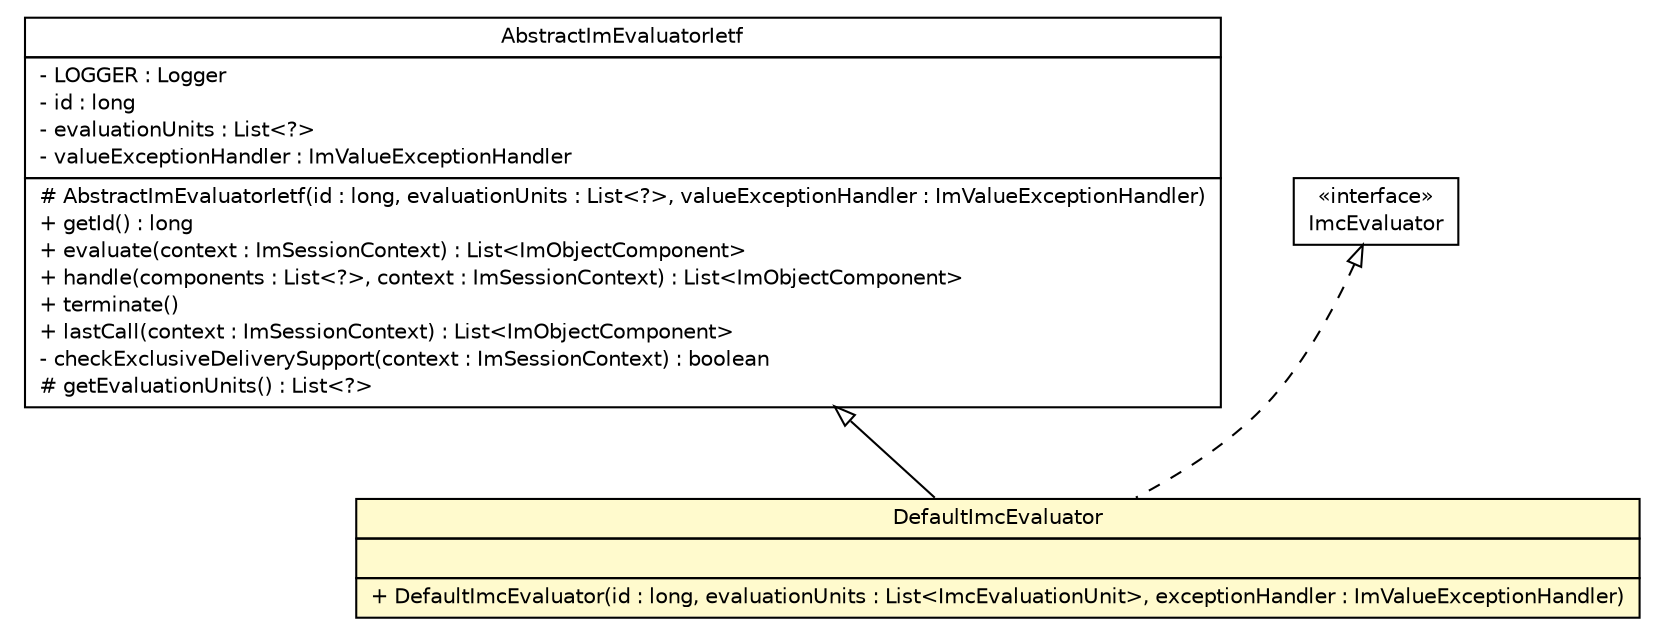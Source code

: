 #!/usr/local/bin/dot
#
# Class diagram 
# Generated by UMLGraph version R5_6 (http://www.umlgraph.org/)
#

digraph G {
	edge [fontname="Helvetica",fontsize=10,labelfontname="Helvetica",labelfontsize=10];
	node [fontname="Helvetica",fontsize=10,shape=plaintext];
	nodesep=0.25;
	ranksep=0.5;
	// de.hsbremen.tc.tnc.im.evaluate.AbstractImEvaluatorIetf
	c1965 [label=<<table title="de.hsbremen.tc.tnc.im.evaluate.AbstractImEvaluatorIetf" border="0" cellborder="1" cellspacing="0" cellpadding="2" port="p" href="../AbstractImEvaluatorIetf.html">
		<tr><td><table border="0" cellspacing="0" cellpadding="1">
<tr><td align="center" balign="center"> AbstractImEvaluatorIetf </td></tr>
		</table></td></tr>
		<tr><td><table border="0" cellspacing="0" cellpadding="1">
<tr><td align="left" balign="left"> - LOGGER : Logger </td></tr>
<tr><td align="left" balign="left"> - id : long </td></tr>
<tr><td align="left" balign="left"> - evaluationUnits : List&lt;?&gt; </td></tr>
<tr><td align="left" balign="left"> - valueExceptionHandler : ImValueExceptionHandler </td></tr>
		</table></td></tr>
		<tr><td><table border="0" cellspacing="0" cellpadding="1">
<tr><td align="left" balign="left"> # AbstractImEvaluatorIetf(id : long, evaluationUnits : List&lt;?&gt;, valueExceptionHandler : ImValueExceptionHandler) </td></tr>
<tr><td align="left" balign="left"> + getId() : long </td></tr>
<tr><td align="left" balign="left"> + evaluate(context : ImSessionContext) : List&lt;ImObjectComponent&gt; </td></tr>
<tr><td align="left" balign="left"> + handle(components : List&lt;?&gt;, context : ImSessionContext) : List&lt;ImObjectComponent&gt; </td></tr>
<tr><td align="left" balign="left"> + terminate() </td></tr>
<tr><td align="left" balign="left"> + lastCall(context : ImSessionContext) : List&lt;ImObjectComponent&gt; </td></tr>
<tr><td align="left" balign="left"> - checkExclusiveDeliverySupport(context : ImSessionContext) : boolean </td></tr>
<tr><td align="left" balign="left"> # getEvaluationUnits() : List&lt;?&gt; </td></tr>
		</table></td></tr>
		</table>>, URL="../AbstractImEvaluatorIetf.html", fontname="Helvetica", fontcolor="black", fontsize=10.0];
	// de.hsbremen.tc.tnc.im.evaluate.ImcEvaluator
	c1973 [label=<<table title="de.hsbremen.tc.tnc.im.evaluate.ImcEvaluator" border="0" cellborder="1" cellspacing="0" cellpadding="2" port="p" href="../ImcEvaluator.html">
		<tr><td><table border="0" cellspacing="0" cellpadding="1">
<tr><td align="center" balign="center"> &#171;interface&#187; </td></tr>
<tr><td align="center" balign="center"> ImcEvaluator </td></tr>
		</table></td></tr>
		</table>>, URL="../ImcEvaluator.html", fontname="Helvetica", fontcolor="black", fontsize=10.0];
	// de.hsbremen.tc.tnc.im.evaluate.simple.DefaultImcEvaluator
	c1977 [label=<<table title="de.hsbremen.tc.tnc.im.evaluate.simple.DefaultImcEvaluator" border="0" cellborder="1" cellspacing="0" cellpadding="2" port="p" bgcolor="lemonChiffon" href="./DefaultImcEvaluator.html">
		<tr><td><table border="0" cellspacing="0" cellpadding="1">
<tr><td align="center" balign="center"> DefaultImcEvaluator </td></tr>
		</table></td></tr>
		<tr><td><table border="0" cellspacing="0" cellpadding="1">
<tr><td align="left" balign="left">  </td></tr>
		</table></td></tr>
		<tr><td><table border="0" cellspacing="0" cellpadding="1">
<tr><td align="left" balign="left"> + DefaultImcEvaluator(id : long, evaluationUnits : List&lt;ImcEvaluationUnit&gt;, exceptionHandler : ImValueExceptionHandler) </td></tr>
		</table></td></tr>
		</table>>, URL="./DefaultImcEvaluator.html", fontname="Helvetica", fontcolor="black", fontsize=10.0];
	//de.hsbremen.tc.tnc.im.evaluate.simple.DefaultImcEvaluator extends de.hsbremen.tc.tnc.im.evaluate.AbstractImEvaluatorIetf
	c1965:p -> c1977:p [dir=back,arrowtail=empty];
	//de.hsbremen.tc.tnc.im.evaluate.simple.DefaultImcEvaluator implements de.hsbremen.tc.tnc.im.evaluate.ImcEvaluator
	c1973:p -> c1977:p [dir=back,arrowtail=empty,style=dashed];
}

